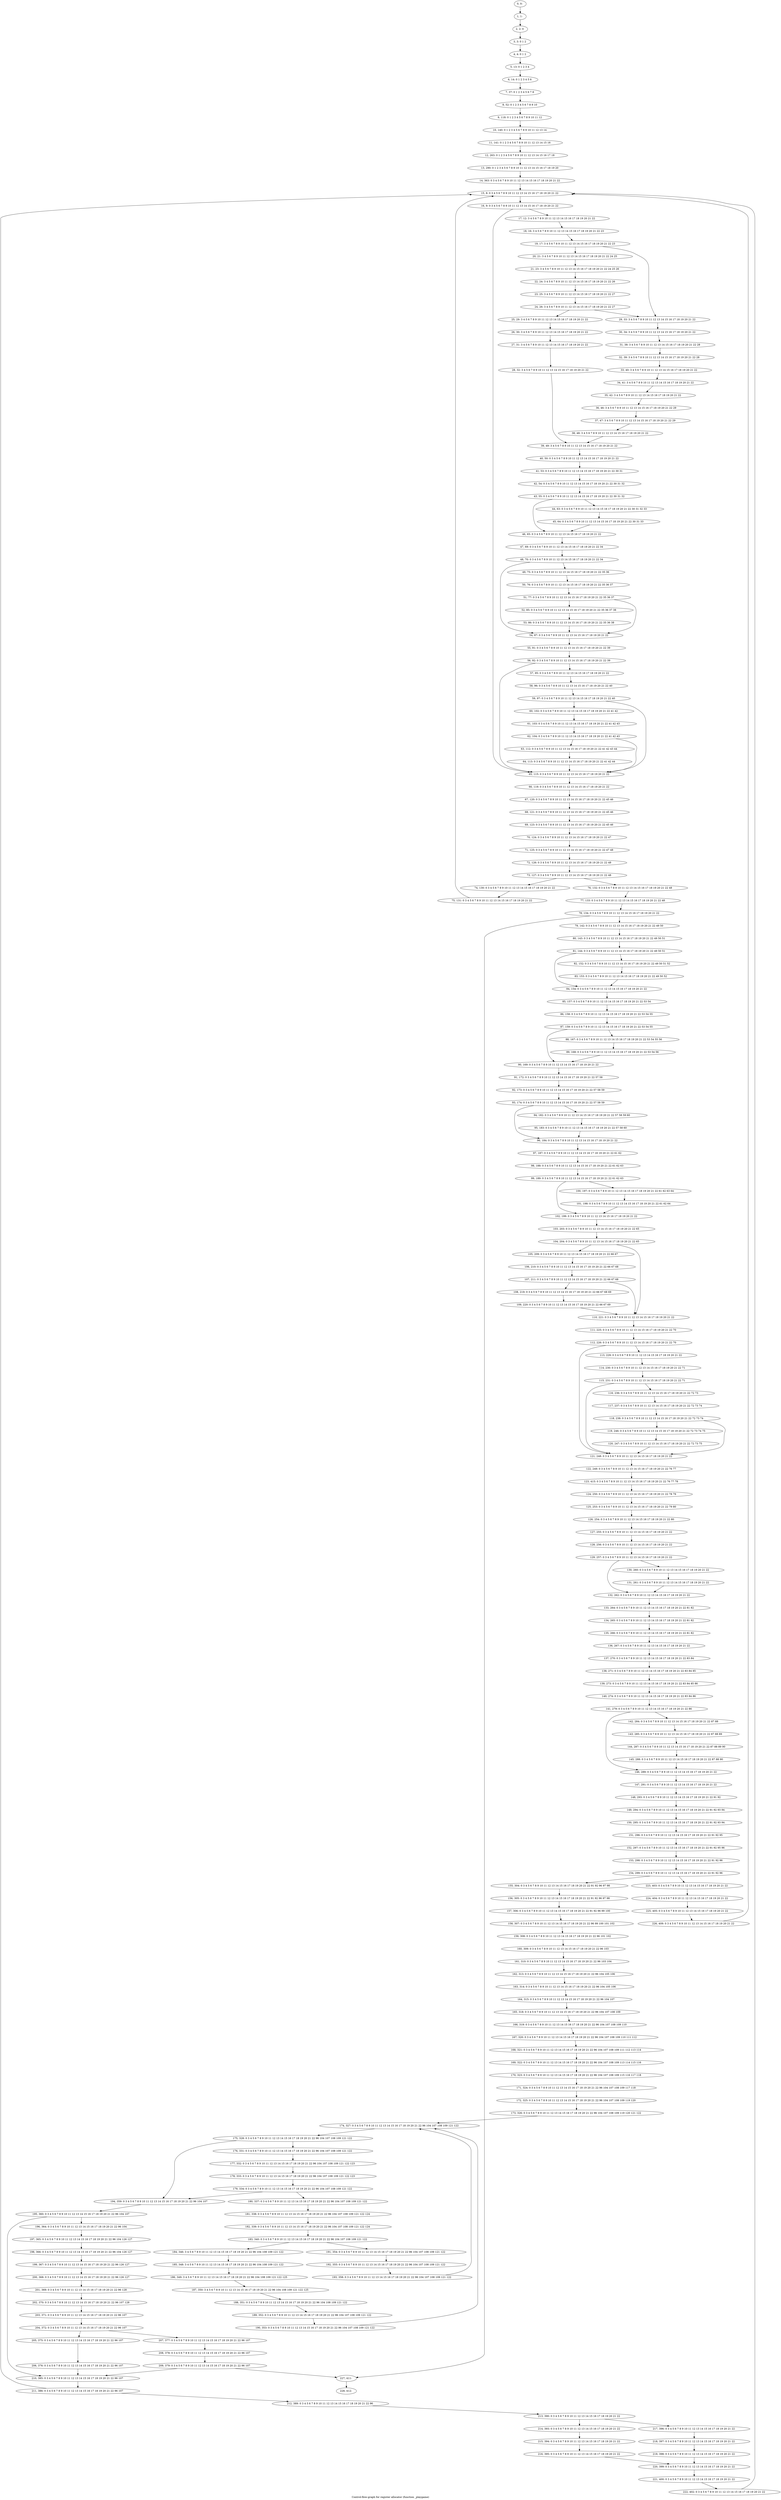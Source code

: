 digraph G {
graph [label="Control-flow-graph for register allocator (function _playgame)"]
0[label="0, 0: "];
1[label="1, 1: "];
2[label="2, 2: 0 "];
3[label="3, 3: 0 1 2 "];
4[label="4, 4: 0 1 2 "];
5[label="5, 13: 0 1 2 3 4 "];
6[label="6, 14: 0 1 2 3 4 5 6 "];
7[label="7, 37: 0 1 2 3 4 5 6 7 8 "];
8[label="8, 52: 0 1 2 3 4 5 6 7 8 9 10 "];
9[label="9, 118: 0 1 2 3 4 5 6 7 8 9 10 11 12 "];
10[label="10, 140: 0 1 2 3 4 5 6 7 8 9 10 11 12 13 14 "];
11[label="11, 141: 0 1 2 3 4 5 6 7 8 9 10 11 12 13 14 15 16 "];
12[label="12, 263: 0 1 2 3 4 5 6 7 8 9 10 11 12 13 14 15 16 17 18 "];
13[label="13, 290: 0 1 2 3 4 5 6 7 8 9 10 11 12 13 14 15 16 17 18 19 20 "];
14[label="14, 363: 0 3 4 5 6 7 8 9 10 11 12 13 14 15 16 17 18 19 20 21 22 "];
15[label="15, 8: 0 3 4 5 6 7 8 9 10 11 12 13 14 15 16 17 18 19 20 21 22 "];
16[label="16, 9: 0 3 4 5 6 7 8 9 10 11 12 13 14 15 16 17 18 19 20 21 22 "];
17[label="17, 12: 3 4 5 6 7 8 9 10 11 12 13 14 15 16 17 18 19 20 21 22 "];
18[label="18, 16: 3 4 5 6 7 8 9 10 11 12 13 14 15 16 17 18 19 20 21 22 23 "];
19[label="19, 17: 3 4 5 6 7 8 9 10 11 12 13 14 15 16 17 18 19 20 21 22 23 "];
20[label="20, 21: 3 4 5 6 7 8 9 10 11 12 13 14 15 16 17 18 19 20 21 22 24 25 "];
21[label="21, 23: 3 4 5 6 7 8 9 10 11 12 13 14 15 16 17 18 19 20 21 22 24 25 26 "];
22[label="22, 24: 3 4 5 6 7 8 9 10 11 12 13 14 15 16 17 18 19 20 21 22 26 "];
23[label="23, 25: 3 4 5 6 7 8 9 10 11 12 13 14 15 16 17 18 19 20 21 22 27 "];
24[label="24, 26: 3 4 5 6 7 8 9 10 11 12 13 14 15 16 17 18 19 20 21 22 27 "];
25[label="25, 29: 3 4 5 6 7 8 9 10 11 12 13 14 15 16 17 18 19 20 21 22 "];
26[label="26, 30: 3 4 5 6 7 8 9 10 11 12 13 14 15 16 17 18 19 20 21 22 "];
27[label="27, 31: 3 4 5 6 7 8 9 10 11 12 13 14 15 16 17 18 19 20 21 22 "];
28[label="28, 32: 3 4 5 6 7 8 9 10 11 12 13 14 15 16 17 18 19 20 21 22 "];
29[label="29, 33: 3 4 5 6 7 8 9 10 11 12 13 14 15 16 17 18 19 20 21 22 "];
30[label="30, 34: 3 4 5 6 7 8 9 10 11 12 13 14 15 16 17 18 19 20 21 22 "];
31[label="31, 38: 3 4 5 6 7 8 9 10 11 12 13 14 15 16 17 18 19 20 21 22 28 "];
32[label="32, 39: 3 4 5 6 7 8 9 10 11 12 13 14 15 16 17 18 19 20 21 22 28 "];
33[label="33, 40: 3 4 5 6 7 8 9 10 11 12 13 14 15 16 17 18 19 20 21 22 "];
34[label="34, 41: 3 4 5 6 7 8 9 10 11 12 13 14 15 16 17 18 19 20 21 22 "];
35[label="35, 42: 3 4 5 6 7 8 9 10 11 12 13 14 15 16 17 18 19 20 21 22 "];
36[label="36, 46: 3 4 5 6 7 8 9 10 11 12 13 14 15 16 17 18 19 20 21 22 29 "];
37[label="37, 47: 3 4 5 6 7 8 9 10 11 12 13 14 15 16 17 18 19 20 21 22 29 "];
38[label="38, 48: 3 4 5 6 7 8 9 10 11 12 13 14 15 16 17 18 19 20 21 22 "];
39[label="39, 49: 3 4 5 6 7 8 9 10 11 12 13 14 15 16 17 18 19 20 21 22 "];
40[label="40, 50: 0 3 4 5 6 7 8 9 10 11 12 13 14 15 16 17 18 19 20 21 22 "];
41[label="41, 53: 0 3 4 5 6 7 8 9 10 11 12 13 14 15 16 17 18 19 20 21 22 30 31 "];
42[label="42, 54: 0 3 4 5 6 7 8 9 10 11 12 13 14 15 16 17 18 19 20 21 22 30 31 32 "];
43[label="43, 55: 0 3 4 5 6 7 8 9 10 11 12 13 14 15 16 17 18 19 20 21 22 30 31 32 "];
44[label="44, 63: 0 3 4 5 6 7 8 9 10 11 12 13 14 15 16 17 18 19 20 21 22 30 31 32 33 "];
45[label="45, 64: 0 3 4 5 6 7 8 9 10 11 12 13 14 15 16 17 18 19 20 21 22 30 31 33 "];
46[label="46, 65: 0 3 4 5 6 7 8 9 10 11 12 13 14 15 16 17 18 19 20 21 22 "];
47[label="47, 69: 0 3 4 5 6 7 8 9 10 11 12 13 14 15 16 17 18 19 20 21 22 34 "];
48[label="48, 70: 0 3 4 5 6 7 8 9 10 11 12 13 14 15 16 17 18 19 20 21 22 34 "];
49[label="49, 75: 0 3 4 5 6 7 8 9 10 11 12 13 14 15 16 17 18 19 20 21 22 35 36 "];
50[label="50, 76: 0 3 4 5 6 7 8 9 10 11 12 13 14 15 16 17 18 19 20 21 22 35 36 37 "];
51[label="51, 77: 0 3 4 5 6 7 8 9 10 11 12 13 14 15 16 17 18 19 20 21 22 35 36 37 "];
52[label="52, 85: 0 3 4 5 6 7 8 9 10 11 12 13 14 15 16 17 18 19 20 21 22 35 36 37 38 "];
53[label="53, 86: 0 3 4 5 6 7 8 9 10 11 12 13 14 15 16 17 18 19 20 21 22 35 36 38 "];
54[label="54, 87: 0 3 4 5 6 7 8 9 10 11 12 13 14 15 16 17 18 19 20 21 22 "];
55[label="55, 91: 0 3 4 5 6 7 8 9 10 11 12 13 14 15 16 17 18 19 20 21 22 39 "];
56[label="56, 92: 0 3 4 5 6 7 8 9 10 11 12 13 14 15 16 17 18 19 20 21 22 39 "];
57[label="57, 95: 0 3 4 5 6 7 8 9 10 11 12 13 14 15 16 17 18 19 20 21 22 "];
58[label="58, 96: 0 3 4 5 6 7 8 9 10 11 12 13 14 15 16 17 18 19 20 21 22 40 "];
59[label="59, 97: 0 3 4 5 6 7 8 9 10 11 12 13 14 15 16 17 18 19 20 21 22 40 "];
60[label="60, 102: 0 3 4 5 6 7 8 9 10 11 12 13 14 15 16 17 18 19 20 21 22 41 42 "];
61[label="61, 103: 0 3 4 5 6 7 8 9 10 11 12 13 14 15 16 17 18 19 20 21 22 41 42 43 "];
62[label="62, 104: 0 3 4 5 6 7 8 9 10 11 12 13 14 15 16 17 18 19 20 21 22 41 42 43 "];
63[label="63, 112: 0 3 4 5 6 7 8 9 10 11 12 13 14 15 16 17 18 19 20 21 22 41 42 43 44 "];
64[label="64, 113: 0 3 4 5 6 7 8 9 10 11 12 13 14 15 16 17 18 19 20 21 22 41 42 44 "];
65[label="65, 115: 0 3 4 5 6 7 8 9 10 11 12 13 14 15 16 17 18 19 20 21 22 "];
66[label="66, 119: 0 3 4 5 6 7 8 9 10 11 12 13 14 15 16 17 18 19 20 21 22 "];
67[label="67, 120: 0 3 4 5 6 7 8 9 10 11 12 13 14 15 16 17 18 19 20 21 22 45 46 "];
68[label="68, 121: 0 3 4 5 6 7 8 9 10 11 12 13 14 15 16 17 18 19 20 21 22 45 46 "];
69[label="69, 123: 0 3 4 5 6 7 8 9 10 11 12 13 14 15 16 17 18 19 20 21 22 45 46 "];
70[label="70, 124: 0 3 4 5 6 7 8 9 10 11 12 13 14 15 16 17 18 19 20 21 22 47 "];
71[label="71, 125: 0 3 4 5 6 7 8 9 10 11 12 13 14 15 16 17 18 19 20 21 22 47 48 "];
72[label="72, 126: 0 3 4 5 6 7 8 9 10 11 12 13 14 15 16 17 18 19 20 21 22 48 "];
73[label="73, 127: 0 3 4 5 6 7 8 9 10 11 12 13 14 15 16 17 18 19 20 21 22 48 "];
74[label="74, 130: 0 3 4 5 6 7 8 9 10 11 12 13 14 15 16 17 18 19 20 21 22 "];
75[label="75, 131: 0 3 4 5 6 7 8 9 10 11 12 13 14 15 16 17 18 19 20 21 22 "];
76[label="76, 132: 0 3 4 5 6 7 8 9 10 11 12 13 14 15 16 17 18 19 20 21 22 48 "];
77[label="77, 133: 0 3 4 5 6 7 8 9 10 11 12 13 14 15 16 17 18 19 20 21 22 48 "];
78[label="78, 134: 0 3 4 5 6 7 8 9 10 11 12 13 14 15 16 17 18 19 20 21 22 "];
79[label="79, 142: 0 3 4 5 6 7 8 9 10 11 12 13 14 15 16 17 18 19 20 21 22 49 50 "];
80[label="80, 143: 0 3 4 5 6 7 8 9 10 11 12 13 14 15 16 17 18 19 20 21 22 49 50 51 "];
81[label="81, 144: 0 3 4 5 6 7 8 9 10 11 12 13 14 15 16 17 18 19 20 21 22 49 50 51 "];
82[label="82, 152: 0 3 4 5 6 7 8 9 10 11 12 13 14 15 16 17 18 19 20 21 22 49 50 51 52 "];
83[label="83, 153: 0 3 4 5 6 7 8 9 10 11 12 13 14 15 16 17 18 19 20 21 22 49 50 52 "];
84[label="84, 154: 0 3 4 5 6 7 8 9 10 11 12 13 14 15 16 17 18 19 20 21 22 "];
85[label="85, 157: 0 3 4 5 6 7 8 9 10 11 12 13 14 15 16 17 18 19 20 21 22 53 54 "];
86[label="86, 158: 0 3 4 5 6 7 8 9 10 11 12 13 14 15 16 17 18 19 20 21 22 53 54 55 "];
87[label="87, 159: 0 3 4 5 6 7 8 9 10 11 12 13 14 15 16 17 18 19 20 21 22 53 54 55 "];
88[label="88, 167: 0 3 4 5 6 7 8 9 10 11 12 13 14 15 16 17 18 19 20 21 22 53 54 55 56 "];
89[label="89, 168: 0 3 4 5 6 7 8 9 10 11 12 13 14 15 16 17 18 19 20 21 22 53 54 56 "];
90[label="90, 169: 0 3 4 5 6 7 8 9 10 11 12 13 14 15 16 17 18 19 20 21 22 "];
91[label="91, 172: 0 3 4 5 6 7 8 9 10 11 12 13 14 15 16 17 18 19 20 21 22 57 58 "];
92[label="92, 173: 0 3 4 5 6 7 8 9 10 11 12 13 14 15 16 17 18 19 20 21 22 57 58 59 "];
93[label="93, 174: 0 3 4 5 6 7 8 9 10 11 12 13 14 15 16 17 18 19 20 21 22 57 58 59 "];
94[label="94, 182: 0 3 4 5 6 7 8 9 10 11 12 13 14 15 16 17 18 19 20 21 22 57 58 59 60 "];
95[label="95, 183: 0 3 4 5 6 7 8 9 10 11 12 13 14 15 16 17 18 19 20 21 22 57 58 60 "];
96[label="96, 184: 0 3 4 5 6 7 8 9 10 11 12 13 14 15 16 17 18 19 20 21 22 "];
97[label="97, 187: 0 3 4 5 6 7 8 9 10 11 12 13 14 15 16 17 18 19 20 21 22 61 62 "];
98[label="98, 188: 0 3 4 5 6 7 8 9 10 11 12 13 14 15 16 17 18 19 20 21 22 61 62 63 "];
99[label="99, 189: 0 3 4 5 6 7 8 9 10 11 12 13 14 15 16 17 18 19 20 21 22 61 62 63 "];
100[label="100, 197: 0 3 4 5 6 7 8 9 10 11 12 13 14 15 16 17 18 19 20 21 22 61 62 63 64 "];
101[label="101, 198: 0 3 4 5 6 7 8 9 10 11 12 13 14 15 16 17 18 19 20 21 22 61 62 64 "];
102[label="102, 199: 0 3 4 5 6 7 8 9 10 11 12 13 14 15 16 17 18 19 20 21 22 "];
103[label="103, 203: 0 3 4 5 6 7 8 9 10 11 12 13 14 15 16 17 18 19 20 21 22 65 "];
104[label="104, 204: 0 3 4 5 6 7 8 9 10 11 12 13 14 15 16 17 18 19 20 21 22 65 "];
105[label="105, 209: 0 3 4 5 6 7 8 9 10 11 12 13 14 15 16 17 18 19 20 21 22 66 67 "];
106[label="106, 210: 0 3 4 5 6 7 8 9 10 11 12 13 14 15 16 17 18 19 20 21 22 66 67 68 "];
107[label="107, 211: 0 3 4 5 6 7 8 9 10 11 12 13 14 15 16 17 18 19 20 21 22 66 67 68 "];
108[label="108, 219: 0 3 4 5 6 7 8 9 10 11 12 13 14 15 16 17 18 19 20 21 22 66 67 68 69 "];
109[label="109, 220: 0 3 4 5 6 7 8 9 10 11 12 13 14 15 16 17 18 19 20 21 22 66 67 69 "];
110[label="110, 221: 0 3 4 5 6 7 8 9 10 11 12 13 14 15 16 17 18 19 20 21 22 "];
111[label="111, 225: 0 3 4 5 6 7 8 9 10 11 12 13 14 15 16 17 18 19 20 21 22 70 "];
112[label="112, 226: 0 3 4 5 6 7 8 9 10 11 12 13 14 15 16 17 18 19 20 21 22 70 "];
113[label="113, 229: 0 3 4 5 6 7 8 9 10 11 12 13 14 15 16 17 18 19 20 21 22 "];
114[label="114, 230: 0 3 4 5 6 7 8 9 10 11 12 13 14 15 16 17 18 19 20 21 22 71 "];
115[label="115, 231: 0 3 4 5 6 7 8 9 10 11 12 13 14 15 16 17 18 19 20 21 22 71 "];
116[label="116, 236: 0 3 4 5 6 7 8 9 10 11 12 13 14 15 16 17 18 19 20 21 22 72 73 "];
117[label="117, 237: 0 3 4 5 6 7 8 9 10 11 12 13 14 15 16 17 18 19 20 21 22 72 73 74 "];
118[label="118, 238: 0 3 4 5 6 7 8 9 10 11 12 13 14 15 16 17 18 19 20 21 22 72 73 74 "];
119[label="119, 246: 0 3 4 5 6 7 8 9 10 11 12 13 14 15 16 17 18 19 20 21 22 72 73 74 75 "];
120[label="120, 247: 0 3 4 5 6 7 8 9 10 11 12 13 14 15 16 17 18 19 20 21 22 72 73 75 "];
121[label="121, 248: 0 3 4 5 6 7 8 9 10 11 12 13 14 15 16 17 18 19 20 21 22 "];
122[label="122, 249: 0 3 4 5 6 7 8 9 10 11 12 13 14 15 16 17 18 19 20 21 22 76 77 "];
123[label="123, 415: 0 3 4 5 6 7 8 9 10 11 12 13 14 15 16 17 18 19 20 21 22 76 77 78 "];
124[label="124, 250: 0 3 4 5 6 7 8 9 10 11 12 13 14 15 16 17 18 19 20 21 22 78 79 "];
125[label="125, 253: 0 3 4 5 6 7 8 9 10 11 12 13 14 15 16 17 18 19 20 21 22 79 80 "];
126[label="126, 254: 0 3 4 5 6 7 8 9 10 11 12 13 14 15 16 17 18 19 20 21 22 80 "];
127[label="127, 255: 0 3 4 5 6 7 8 9 10 11 12 13 14 15 16 17 18 19 20 21 22 "];
128[label="128, 256: 0 3 4 5 6 7 8 9 10 11 12 13 14 15 16 17 18 19 20 21 22 "];
129[label="129, 257: 0 3 4 5 6 7 8 9 10 11 12 13 14 15 16 17 18 19 20 21 22 "];
130[label="130, 260: 0 3 4 5 6 7 8 9 10 11 12 13 14 15 16 17 18 19 20 21 22 "];
131[label="131, 261: 0 3 4 5 6 7 8 9 10 11 12 13 14 15 16 17 18 19 20 21 22 "];
132[label="132, 262: 0 3 4 5 6 7 8 9 10 11 12 13 14 15 16 17 18 19 20 21 22 "];
133[label="133, 264: 0 3 4 5 6 7 8 9 10 11 12 13 14 15 16 17 18 19 20 21 22 81 82 "];
134[label="134, 265: 0 3 4 5 6 7 8 9 10 11 12 13 14 15 16 17 18 19 20 21 22 81 82 "];
135[label="135, 266: 0 3 4 5 6 7 8 9 10 11 12 13 14 15 16 17 18 19 20 21 22 81 82 "];
136[label="136, 267: 0 3 4 5 6 7 8 9 10 11 12 13 14 15 16 17 18 19 20 21 22 "];
137[label="137, 270: 0 3 4 5 6 7 8 9 10 11 12 13 14 15 16 17 18 19 20 21 22 83 84 "];
138[label="138, 271: 0 3 4 5 6 7 8 9 10 11 12 13 14 15 16 17 18 19 20 21 22 83 84 85 "];
139[label="139, 273: 0 3 4 5 6 7 8 9 10 11 12 13 14 15 16 17 18 19 20 21 22 83 84 85 86 "];
140[label="140, 274: 0 3 4 5 6 7 8 9 10 11 12 13 14 15 16 17 18 19 20 21 22 83 84 86 "];
141[label="141, 279: 0 3 4 5 6 7 8 9 10 11 12 13 14 15 16 17 18 19 20 21 22 86 "];
142[label="142, 284: 0 3 4 5 6 7 8 9 10 11 12 13 14 15 16 17 18 19 20 21 22 87 88 "];
143[label="143, 285: 0 3 4 5 6 7 8 9 10 11 12 13 14 15 16 17 18 19 20 21 22 87 88 89 "];
144[label="144, 287: 0 3 4 5 6 7 8 9 10 11 12 13 14 15 16 17 18 19 20 21 22 87 88 89 90 "];
145[label="145, 288: 0 3 4 5 6 7 8 9 10 11 12 13 14 15 16 17 18 19 20 21 22 87 88 90 "];
146[label="146, 289: 0 3 4 5 6 7 8 9 10 11 12 13 14 15 16 17 18 19 20 21 22 "];
147[label="147, 291: 0 3 4 5 6 7 8 9 10 11 12 13 14 15 16 17 18 19 20 21 22 "];
148[label="148, 293: 0 3 4 5 6 7 8 9 10 11 12 13 14 15 16 17 18 19 20 21 22 91 92 "];
149[label="149, 294: 0 3 4 5 6 7 8 9 10 11 12 13 14 15 16 17 18 19 20 21 22 91 92 93 94 "];
150[label="150, 295: 0 3 4 5 6 7 8 9 10 11 12 13 14 15 16 17 18 19 20 21 22 91 92 93 94 "];
151[label="151, 296: 0 3 4 5 6 7 8 9 10 11 12 13 14 15 16 17 18 19 20 21 22 91 92 95 "];
152[label="152, 297: 0 3 4 5 6 7 8 9 10 11 12 13 14 15 16 17 18 19 20 21 22 91 92 95 96 "];
153[label="153, 298: 0 3 4 5 6 7 8 9 10 11 12 13 14 15 16 17 18 19 20 21 22 91 92 96 "];
154[label="154, 299: 0 3 4 5 6 7 8 9 10 11 12 13 14 15 16 17 18 19 20 21 22 91 92 96 "];
155[label="155, 304: 0 3 4 5 6 7 8 9 10 11 12 13 14 15 16 17 18 19 20 21 22 91 92 96 97 98 "];
156[label="156, 305: 0 3 4 5 6 7 8 9 10 11 12 13 14 15 16 17 18 19 20 21 22 91 92 96 97 98 "];
157[label="157, 306: 0 3 4 5 6 7 8 9 10 11 12 13 14 15 16 17 18 19 20 21 22 91 92 96 99 100 "];
158[label="158, 307: 0 3 4 5 6 7 8 9 10 11 12 13 14 15 16 17 18 19 20 21 22 96 99 100 101 102 "];
159[label="159, 308: 0 3 4 5 6 7 8 9 10 11 12 13 14 15 16 17 18 19 20 21 22 96 101 102 "];
160[label="160, 309: 0 3 4 5 6 7 8 9 10 11 12 13 14 15 16 17 18 19 20 21 22 96 103 "];
161[label="161, 310: 0 3 4 5 6 7 8 9 10 11 12 13 14 15 16 17 18 19 20 21 22 96 103 104 "];
162[label="162, 313: 0 3 4 5 6 7 8 9 10 11 12 13 14 15 16 17 18 19 20 21 22 96 104 105 106 "];
163[label="163, 314: 0 3 4 5 6 7 8 9 10 11 12 13 14 15 16 17 18 19 20 21 22 96 104 105 106 "];
164[label="164, 315: 0 3 4 5 6 7 8 9 10 11 12 13 14 15 16 17 18 19 20 21 22 96 104 107 "];
165[label="165, 318: 0 3 4 5 6 7 8 9 10 11 12 13 14 15 16 17 18 19 20 21 22 96 104 107 108 109 "];
166[label="166, 319: 0 3 4 5 6 7 8 9 10 11 12 13 14 15 16 17 18 19 20 21 22 96 104 107 108 109 110 "];
167[label="167, 320: 0 3 4 5 6 7 8 9 10 11 12 13 14 15 16 17 18 19 20 21 22 96 104 107 108 109 110 111 112 "];
168[label="168, 321: 0 3 4 5 6 7 8 9 10 11 12 13 14 15 16 17 18 19 20 21 22 96 104 107 108 109 111 112 113 114 "];
169[label="169, 322: 0 3 4 5 6 7 8 9 10 11 12 13 14 15 16 17 18 19 20 21 22 96 104 107 108 109 113 114 115 116 "];
170[label="170, 323: 0 3 4 5 6 7 8 9 10 11 12 13 14 15 16 17 18 19 20 21 22 96 104 107 108 109 115 116 117 118 "];
171[label="171, 324: 0 3 4 5 6 7 8 9 10 11 12 13 14 15 16 17 18 19 20 21 22 96 104 107 108 109 117 118 "];
172[label="172, 325: 0 3 4 5 6 7 8 9 10 11 12 13 14 15 16 17 18 19 20 21 22 96 104 107 108 109 119 120 "];
173[label="173, 326: 0 3 4 5 6 7 8 9 10 11 12 13 14 15 16 17 18 19 20 21 22 96 104 107 108 109 119 120 121 122 "];
174[label="174, 327: 0 3 4 5 6 7 8 9 10 11 12 13 14 15 16 17 18 19 20 21 22 96 104 107 108 109 121 122 "];
175[label="175, 328: 0 3 4 5 6 7 8 9 10 11 12 13 14 15 16 17 18 19 20 21 22 96 104 107 108 109 121 122 "];
176[label="176, 331: 0 3 4 5 6 7 8 9 10 11 12 13 14 15 16 17 18 19 20 21 22 96 104 107 108 109 121 122 "];
177[label="177, 332: 0 3 4 5 6 7 8 9 10 11 12 13 14 15 16 17 18 19 20 21 22 96 104 107 108 109 121 122 123 "];
178[label="178, 333: 0 3 4 5 6 7 8 9 10 11 12 13 14 15 16 17 18 19 20 21 22 96 104 107 108 109 121 122 123 "];
179[label="179, 334: 0 3 4 5 6 7 8 9 10 11 12 13 14 15 16 17 18 19 20 21 22 96 104 107 108 109 121 122 "];
180[label="180, 337: 0 3 4 5 6 7 8 9 10 11 12 13 14 15 16 17 18 19 20 21 22 96 104 107 108 109 121 122 "];
181[label="181, 338: 0 3 4 5 6 7 8 9 10 11 12 13 14 15 16 17 18 19 20 21 22 96 104 107 108 109 121 122 124 "];
182[label="182, 339: 0 3 4 5 6 7 8 9 10 11 12 13 14 15 16 17 18 19 20 21 22 96 104 107 108 109 121 122 124 "];
183[label="183, 340: 0 3 4 5 6 7 8 9 10 11 12 13 14 15 16 17 18 19 20 21 22 96 104 107 108 109 121 122 "];
184[label="184, 346: 3 4 5 6 7 8 9 10 11 12 13 14 15 16 17 18 19 20 21 22 96 104 108 109 121 122 "];
185[label="185, 348: 3 4 5 6 7 8 9 10 11 12 13 14 15 16 17 18 19 20 21 22 96 104 108 109 121 122 "];
186[label="186, 349: 3 4 5 6 7 8 9 10 11 12 13 14 15 16 17 18 19 20 21 22 96 104 108 109 121 122 125 "];
187[label="187, 350: 3 4 5 6 7 8 9 10 11 12 13 14 15 16 17 18 19 20 21 22 96 104 108 109 121 122 125 "];
188[label="188, 351: 0 3 4 5 6 7 8 9 10 11 12 13 14 15 16 17 18 19 20 21 22 96 104 108 109 121 122 "];
189[label="189, 352: 0 3 4 5 6 7 8 9 10 11 12 13 14 15 16 17 18 19 20 21 22 96 104 107 108 109 121 122 "];
190[label="190, 353: 0 3 4 5 6 7 8 9 10 11 12 13 14 15 16 17 18 19 20 21 22 96 104 107 108 109 121 122 "];
191[label="191, 354: 0 3 4 5 6 7 8 9 10 11 12 13 14 15 16 17 18 19 20 21 22 96 104 107 108 109 121 122 "];
192[label="192, 355: 0 3 4 5 6 7 8 9 10 11 12 13 14 15 16 17 18 19 20 21 22 96 104 107 108 109 121 122 "];
193[label="193, 358: 0 3 4 5 6 7 8 9 10 11 12 13 14 15 16 17 18 19 20 21 22 96 104 107 108 109 121 122 "];
194[label="194, 359: 0 3 4 5 6 7 8 9 10 11 12 13 14 15 16 17 18 19 20 21 22 96 104 107 "];
195[label="195, 360: 0 3 4 5 6 7 8 9 10 11 12 13 14 15 16 17 18 19 20 21 22 96 104 107 "];
196[label="196, 364: 0 3 4 5 6 7 8 9 10 11 12 13 14 15 16 17 18 19 20 21 22 96 104 "];
197[label="197, 365: 0 3 4 5 6 7 8 9 10 11 12 13 14 15 16 17 18 19 20 21 22 96 104 126 127 "];
198[label="198, 366: 0 3 4 5 6 7 8 9 10 11 12 13 14 15 16 17 18 19 20 21 22 96 104 126 127 "];
199[label="199, 367: 0 3 4 5 6 7 8 9 10 11 12 13 14 15 16 17 18 19 20 21 22 96 126 127 "];
200[label="200, 368: 0 3 4 5 6 7 8 9 10 11 12 13 14 15 16 17 18 19 20 21 22 96 126 127 "];
201[label="201, 369: 0 3 4 5 6 7 8 9 10 11 12 13 14 15 16 17 18 19 20 21 22 96 128 "];
202[label="202, 370: 0 3 4 5 6 7 8 9 10 11 12 13 14 15 16 17 18 19 20 21 22 96 107 128 "];
203[label="203, 371: 0 3 4 5 6 7 8 9 10 11 12 13 14 15 16 17 18 19 20 21 22 96 107 "];
204[label="204, 372: 0 3 4 5 6 7 8 9 10 11 12 13 14 15 16 17 18 19 20 21 22 96 107 "];
205[label="205, 375: 0 3 4 5 6 7 8 9 10 11 12 13 14 15 16 17 18 19 20 21 22 96 107 "];
206[label="206, 376: 0 3 4 5 6 7 8 9 10 11 12 13 14 15 16 17 18 19 20 21 22 96 107 "];
207[label="207, 377: 0 3 4 5 6 7 8 9 10 11 12 13 14 15 16 17 18 19 20 21 22 96 107 "];
208[label="208, 378: 0 3 4 5 6 7 8 9 10 11 12 13 14 15 16 17 18 19 20 21 22 96 107 "];
209[label="209, 379: 0 3 4 5 6 7 8 9 10 11 12 13 14 15 16 17 18 19 20 21 22 96 107 "];
210[label="210, 385: 0 3 4 5 6 7 8 9 10 11 12 13 14 15 16 17 18 19 20 21 22 96 107 "];
211[label="211, 386: 0 3 4 5 6 7 8 9 10 11 12 13 14 15 16 17 18 19 20 21 22 96 107 "];
212[label="212, 389: 0 3 4 5 6 7 8 9 10 11 12 13 14 15 16 17 18 19 20 21 22 96 "];
213[label="213, 390: 0 3 4 5 6 7 8 9 10 11 12 13 14 15 16 17 18 19 20 21 22 "];
214[label="214, 393: 0 3 4 5 6 7 8 9 10 11 12 13 14 15 16 17 18 19 20 21 22 "];
215[label="215, 394: 0 3 4 5 6 7 8 9 10 11 12 13 14 15 16 17 18 19 20 21 22 "];
216[label="216, 395: 0 3 4 5 6 7 8 9 10 11 12 13 14 15 16 17 18 19 20 21 22 "];
217[label="217, 396: 0 3 4 5 6 7 8 9 10 11 12 13 14 15 16 17 18 19 20 21 22 "];
218[label="218, 397: 0 3 4 5 6 7 8 9 10 11 12 13 14 15 16 17 18 19 20 21 22 "];
219[label="219, 398: 0 3 4 5 6 7 8 9 10 11 12 13 14 15 16 17 18 19 20 21 22 "];
220[label="220, 399: 0 3 4 5 6 7 8 9 10 11 12 13 14 15 16 17 18 19 20 21 22 "];
221[label="221, 400: 0 3 4 5 6 7 8 9 10 11 12 13 14 15 16 17 18 19 20 21 22 "];
222[label="222, 402: 0 3 4 5 6 7 8 9 10 11 12 13 14 15 16 17 18 19 20 21 22 "];
223[label="223, 403: 0 3 4 5 6 7 8 9 10 11 12 13 14 15 16 17 18 19 20 21 22 "];
224[label="224, 404: 0 3 4 5 6 7 8 9 10 11 12 13 14 15 16 17 18 19 20 21 22 "];
225[label="225, 405: 0 3 4 5 6 7 8 9 10 11 12 13 14 15 16 17 18 19 20 21 22 "];
226[label="226, 409: 0 3 4 5 6 7 8 9 10 11 12 13 14 15 16 17 18 19 20 21 22 "];
227[label="227, 411: "];
228[label="228, 412: "];
0->1 ;
1->2 ;
2->3 ;
3->4 ;
4->5 ;
5->6 ;
6->7 ;
7->8 ;
8->9 ;
9->10 ;
10->11 ;
11->12 ;
12->13 ;
13->14 ;
14->15 ;
15->16 ;
16->17 ;
16->65 ;
17->18 ;
18->19 ;
19->20 ;
19->29 ;
20->21 ;
21->22 ;
22->23 ;
23->24 ;
24->25 ;
24->29 ;
25->26 ;
26->27 ;
27->28 ;
28->39 ;
29->30 ;
30->31 ;
31->32 ;
32->33 ;
33->34 ;
34->35 ;
35->36 ;
36->37 ;
37->38 ;
38->39 ;
39->40 ;
40->41 ;
41->42 ;
42->43 ;
43->44 ;
43->46 ;
44->45 ;
45->46 ;
46->47 ;
47->48 ;
48->49 ;
48->54 ;
49->50 ;
50->51 ;
51->52 ;
51->54 ;
52->53 ;
53->54 ;
54->55 ;
55->56 ;
56->57 ;
56->65 ;
57->58 ;
58->59 ;
59->60 ;
59->65 ;
60->61 ;
61->62 ;
62->63 ;
62->65 ;
63->64 ;
64->65 ;
65->66 ;
66->67 ;
67->68 ;
68->69 ;
69->70 ;
70->71 ;
71->72 ;
72->73 ;
73->74 ;
73->76 ;
74->75 ;
75->15 ;
76->77 ;
77->78 ;
78->79 ;
78->227 ;
79->80 ;
80->81 ;
81->82 ;
81->84 ;
82->83 ;
83->84 ;
84->85 ;
85->86 ;
86->87 ;
87->88 ;
87->90 ;
88->89 ;
89->90 ;
90->91 ;
91->92 ;
92->93 ;
93->94 ;
93->96 ;
94->95 ;
95->96 ;
96->97 ;
97->98 ;
98->99 ;
99->100 ;
99->102 ;
100->101 ;
101->102 ;
102->103 ;
103->104 ;
104->105 ;
104->110 ;
105->106 ;
106->107 ;
107->108 ;
107->110 ;
108->109 ;
109->110 ;
110->111 ;
111->112 ;
112->113 ;
112->121 ;
113->114 ;
114->115 ;
115->116 ;
115->121 ;
116->117 ;
117->118 ;
118->119 ;
118->121 ;
119->120 ;
120->121 ;
121->122 ;
122->123 ;
123->124 ;
124->125 ;
125->126 ;
126->127 ;
127->128 ;
128->129 ;
129->130 ;
129->132 ;
130->131 ;
131->132 ;
132->133 ;
133->134 ;
134->135 ;
135->136 ;
136->137 ;
137->138 ;
138->139 ;
139->140 ;
140->141 ;
141->142 ;
141->146 ;
142->143 ;
143->144 ;
144->145 ;
145->146 ;
146->147 ;
147->148 ;
148->149 ;
149->150 ;
150->151 ;
151->152 ;
152->153 ;
153->154 ;
154->155 ;
154->223 ;
155->156 ;
156->157 ;
157->158 ;
158->159 ;
159->160 ;
160->161 ;
161->162 ;
162->163 ;
163->164 ;
164->165 ;
165->166 ;
166->167 ;
167->168 ;
168->169 ;
169->170 ;
170->171 ;
171->172 ;
172->173 ;
173->174 ;
174->175 ;
175->176 ;
175->194 ;
176->177 ;
177->178 ;
178->179 ;
179->180 ;
179->194 ;
180->181 ;
181->182 ;
182->183 ;
183->184 ;
183->191 ;
184->185 ;
185->186 ;
186->187 ;
187->188 ;
188->189 ;
189->190 ;
190->174 ;
191->192 ;
192->193 ;
193->174 ;
194->195 ;
195->196 ;
195->210 ;
196->197 ;
197->198 ;
198->199 ;
199->200 ;
200->201 ;
201->202 ;
202->203 ;
203->204 ;
204->205 ;
204->207 ;
205->206 ;
206->210 ;
207->208 ;
208->209 ;
209->210 ;
209->227 ;
210->211 ;
211->212 ;
211->15 ;
212->213 ;
213->214 ;
213->217 ;
214->215 ;
215->216 ;
216->220 ;
217->218 ;
218->219 ;
219->220 ;
220->221 ;
221->222 ;
222->15 ;
223->224 ;
224->225 ;
225->226 ;
226->15 ;
227->228 ;
}
